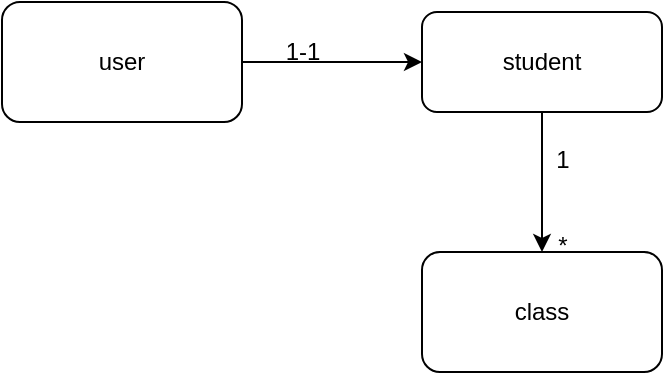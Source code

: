 <mxfile>
    <diagram id="ZW4RhcXUkRwRM32WzhXm" name="Page-1">
        <mxGraphModel dx="817" dy="371" grid="1" gridSize="10" guides="1" tooltips="1" connect="1" arrows="1" fold="1" page="1" pageScale="1" pageWidth="850" pageHeight="1100" math="0" shadow="0">
            <root>
                <mxCell id="0"/>
                <mxCell id="1" parent="0"/>
                <mxCell id="5" style="html=1;entryX=0;entryY=0.5;entryDx=0;entryDy=0;" edge="1" parent="1" source="2" target="3">
                    <mxGeometry relative="1" as="geometry"/>
                </mxCell>
                <mxCell id="2" value="user" style="rounded=1;whiteSpace=wrap;html=1;" vertex="1" parent="1">
                    <mxGeometry x="120" y="65" width="120" height="60" as="geometry"/>
                </mxCell>
                <mxCell id="6" style="edgeStyle=none;html=1;startArrow=none;" edge="1" parent="1" source="7" target="4">
                    <mxGeometry relative="1" as="geometry"/>
                </mxCell>
                <mxCell id="10" style="edgeStyle=none;html=1;" edge="1" parent="1" source="3" target="4">
                    <mxGeometry relative="1" as="geometry"/>
                </mxCell>
                <mxCell id="3" value="student" style="rounded=1;whiteSpace=wrap;html=1;" vertex="1" parent="1">
                    <mxGeometry x="330" y="70" width="120" height="50" as="geometry"/>
                </mxCell>
                <mxCell id="4" value="class" style="rounded=1;whiteSpace=wrap;html=1;" vertex="1" parent="1">
                    <mxGeometry x="330" y="190" width="120" height="60" as="geometry"/>
                </mxCell>
                <mxCell id="8" value="1-1" style="text;html=1;align=center;verticalAlign=middle;resizable=0;points=[];autosize=1;strokeColor=none;fillColor=none;" vertex="1" parent="1">
                    <mxGeometry x="250" y="75" width="40" height="30" as="geometry"/>
                </mxCell>
                <mxCell id="7" value="1&lt;br&gt;&lt;br&gt;&lt;br&gt;*" style="text;html=1;align=center;verticalAlign=middle;resizable=0;points=[];autosize=1;strokeColor=none;fillColor=none;" vertex="1" parent="1">
                    <mxGeometry x="385" y="130" width="30" height="70" as="geometry"/>
                </mxCell>
            </root>
        </mxGraphModel>
    </diagram>
</mxfile>
